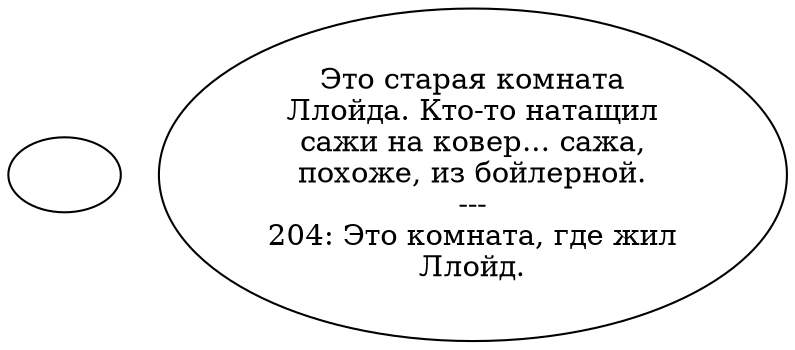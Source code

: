 digraph ntLydRom {
  "start" [style=filled       fillcolor="#FFFFFF"       color="#000000"]
  "start" [label=""]
  "spatial_p_proc" [style=filled       fillcolor="#FFFFFF"       color="#000000"]
  "spatial_p_proc" [label="Это старая комната\nЛлойда. Кто-то натащил\nсажи на ковер... сажа,\nпохоже, из бойлерной.\n---\n204: Это комната, где жил\nЛлойд."]
}